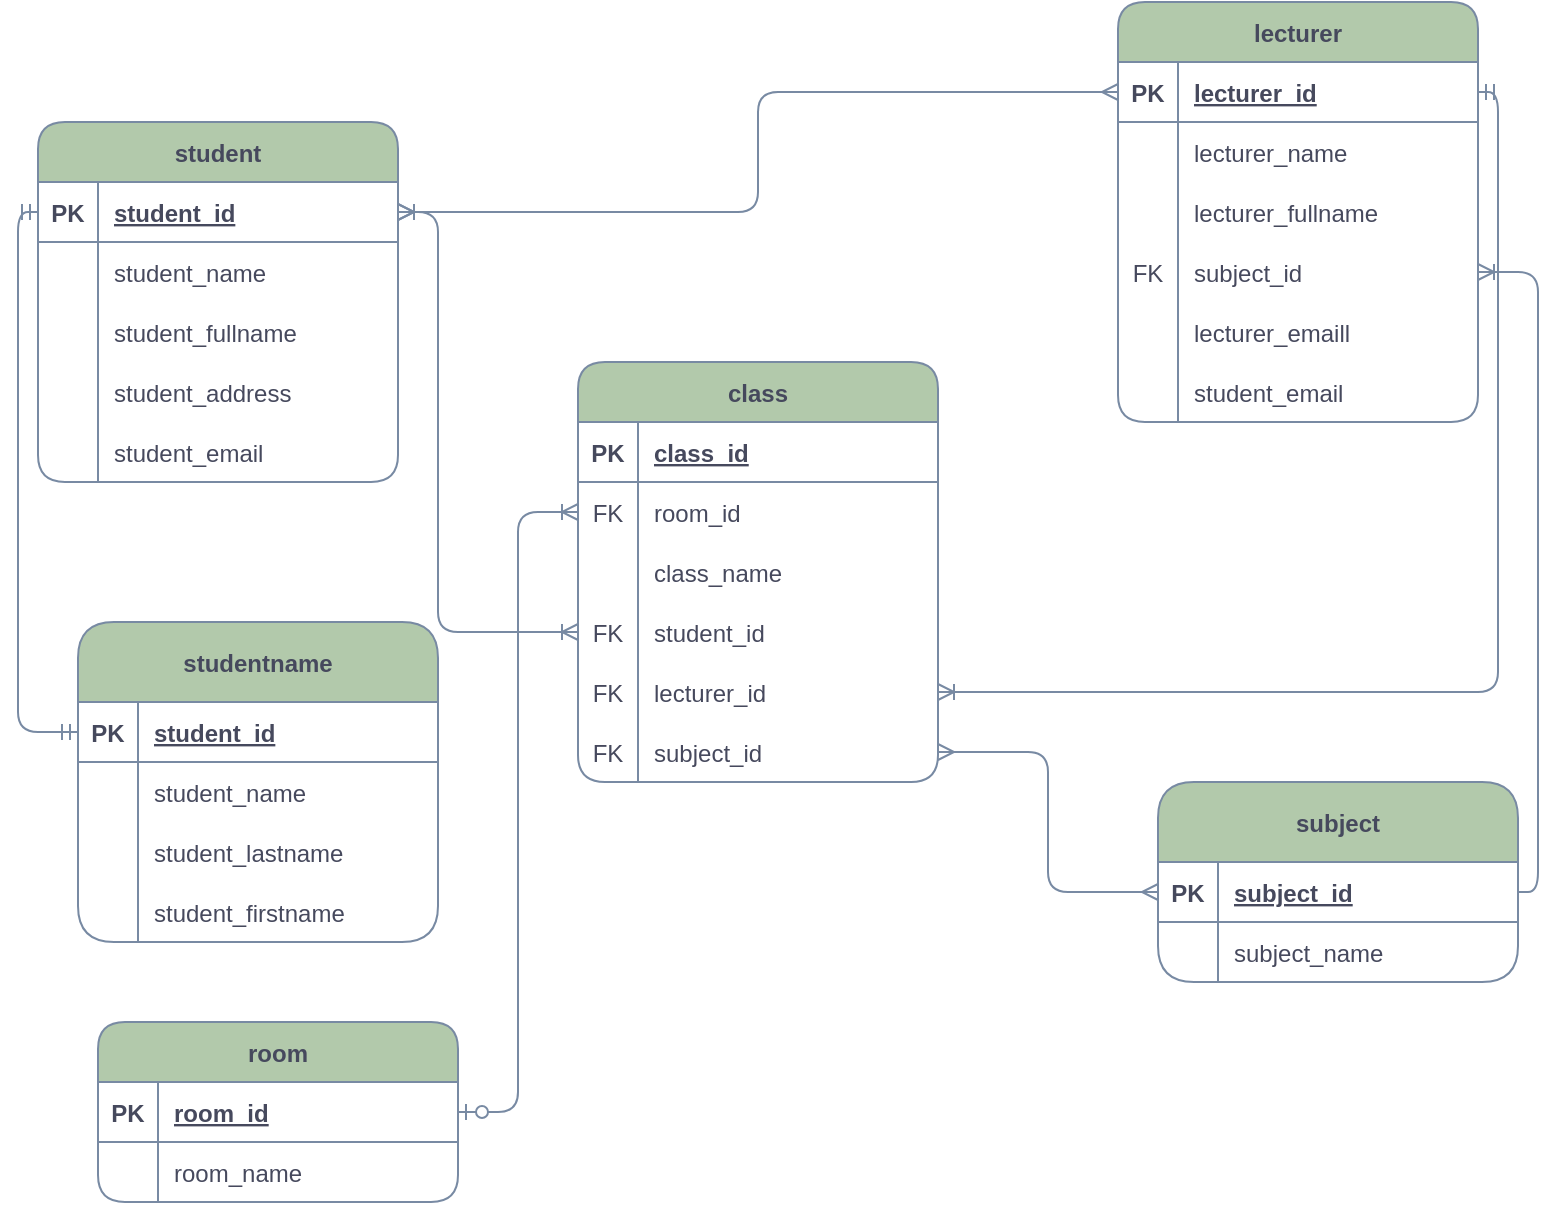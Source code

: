 <mxfile version="20.7.4" type="github">
  <diagram id="b8vVImJ9jDl_WFyklEo2" name="Trang-1">
    <mxGraphModel dx="1050" dy="1710" grid="1" gridSize="10" guides="1" tooltips="1" connect="1" arrows="1" fold="1" page="1" pageScale="1" pageWidth="827" pageHeight="1169" math="0" shadow="0">
      <root>
        <mxCell id="0" />
        <mxCell id="1" parent="0" />
        <mxCell id="24dKvXnBMSIfW-dpIkGa-1" value="student" style="shape=table;startSize=30;container=1;collapsible=1;childLayout=tableLayout;fixedRows=1;rowLines=0;fontStyle=1;align=center;resizeLast=1;labelBackgroundColor=none;fillColor=#B2C9AB;strokeColor=#788AA3;fontColor=#46495D;rounded=1;" parent="1" vertex="1">
          <mxGeometry x="30" y="30" width="180" height="180" as="geometry" />
        </mxCell>
        <mxCell id="24dKvXnBMSIfW-dpIkGa-2" value="" style="shape=tableRow;horizontal=0;startSize=0;swimlaneHead=0;swimlaneBody=0;fillColor=none;collapsible=0;dropTarget=0;points=[[0,0.5],[1,0.5]];portConstraint=eastwest;top=0;left=0;right=0;bottom=1;labelBackgroundColor=none;strokeColor=#788AA3;fontColor=#46495D;rounded=1;" parent="24dKvXnBMSIfW-dpIkGa-1" vertex="1">
          <mxGeometry y="30" width="180" height="30" as="geometry" />
        </mxCell>
        <mxCell id="24dKvXnBMSIfW-dpIkGa-3" value="PK" style="shape=partialRectangle;connectable=0;fillColor=none;top=0;left=0;bottom=0;right=0;fontStyle=1;overflow=hidden;labelBackgroundColor=none;strokeColor=#788AA3;fontColor=#46495D;rounded=1;" parent="24dKvXnBMSIfW-dpIkGa-2" vertex="1">
          <mxGeometry width="30" height="30" as="geometry">
            <mxRectangle width="30" height="30" as="alternateBounds" />
          </mxGeometry>
        </mxCell>
        <mxCell id="24dKvXnBMSIfW-dpIkGa-4" value="student_id" style="shape=partialRectangle;connectable=0;fillColor=none;top=0;left=0;bottom=0;right=0;align=left;spacingLeft=6;fontStyle=5;overflow=hidden;labelBackgroundColor=none;strokeColor=#788AA3;fontColor=#46495D;rounded=1;" parent="24dKvXnBMSIfW-dpIkGa-2" vertex="1">
          <mxGeometry x="30" width="150" height="30" as="geometry">
            <mxRectangle width="150" height="30" as="alternateBounds" />
          </mxGeometry>
        </mxCell>
        <mxCell id="24dKvXnBMSIfW-dpIkGa-5" value="" style="shape=tableRow;horizontal=0;startSize=0;swimlaneHead=0;swimlaneBody=0;fillColor=none;collapsible=0;dropTarget=0;points=[[0,0.5],[1,0.5]];portConstraint=eastwest;top=0;left=0;right=0;bottom=0;labelBackgroundColor=none;strokeColor=#788AA3;fontColor=#46495D;rounded=1;" parent="24dKvXnBMSIfW-dpIkGa-1" vertex="1">
          <mxGeometry y="60" width="180" height="30" as="geometry" />
        </mxCell>
        <mxCell id="24dKvXnBMSIfW-dpIkGa-6" value="" style="shape=partialRectangle;connectable=0;fillColor=none;top=0;left=0;bottom=0;right=0;editable=1;overflow=hidden;labelBackgroundColor=none;strokeColor=#788AA3;fontColor=#46495D;rounded=1;" parent="24dKvXnBMSIfW-dpIkGa-5" vertex="1">
          <mxGeometry width="30" height="30" as="geometry">
            <mxRectangle width="30" height="30" as="alternateBounds" />
          </mxGeometry>
        </mxCell>
        <mxCell id="24dKvXnBMSIfW-dpIkGa-7" value="student_name" style="shape=partialRectangle;connectable=0;fillColor=none;top=0;left=0;bottom=0;right=0;align=left;spacingLeft=6;overflow=hidden;labelBackgroundColor=none;strokeColor=#788AA3;fontColor=#46495D;rounded=1;" parent="24dKvXnBMSIfW-dpIkGa-5" vertex="1">
          <mxGeometry x="30" width="150" height="30" as="geometry">
            <mxRectangle width="150" height="30" as="alternateBounds" />
          </mxGeometry>
        </mxCell>
        <mxCell id="24dKvXnBMSIfW-dpIkGa-8" value="" style="shape=tableRow;horizontal=0;startSize=0;swimlaneHead=0;swimlaneBody=0;fillColor=none;collapsible=0;dropTarget=0;points=[[0,0.5],[1,0.5]];portConstraint=eastwest;top=0;left=0;right=0;bottom=0;labelBackgroundColor=none;strokeColor=#788AA3;fontColor=#46495D;rounded=1;" parent="24dKvXnBMSIfW-dpIkGa-1" vertex="1">
          <mxGeometry y="90" width="180" height="30" as="geometry" />
        </mxCell>
        <mxCell id="24dKvXnBMSIfW-dpIkGa-9" value="" style="shape=partialRectangle;connectable=0;fillColor=none;top=0;left=0;bottom=0;right=0;editable=1;overflow=hidden;labelBackgroundColor=none;strokeColor=#788AA3;fontColor=#46495D;rounded=1;" parent="24dKvXnBMSIfW-dpIkGa-8" vertex="1">
          <mxGeometry width="30" height="30" as="geometry">
            <mxRectangle width="30" height="30" as="alternateBounds" />
          </mxGeometry>
        </mxCell>
        <mxCell id="24dKvXnBMSIfW-dpIkGa-10" value="student_fullname" style="shape=partialRectangle;connectable=0;fillColor=none;top=0;left=0;bottom=0;right=0;align=left;spacingLeft=6;overflow=hidden;labelBackgroundColor=none;strokeColor=#788AA3;fontColor=#46495D;rounded=1;" parent="24dKvXnBMSIfW-dpIkGa-8" vertex="1">
          <mxGeometry x="30" width="150" height="30" as="geometry">
            <mxRectangle width="150" height="30" as="alternateBounds" />
          </mxGeometry>
        </mxCell>
        <mxCell id="24dKvXnBMSIfW-dpIkGa-11" value="" style="shape=tableRow;horizontal=0;startSize=0;swimlaneHead=0;swimlaneBody=0;fillColor=none;collapsible=0;dropTarget=0;points=[[0,0.5],[1,0.5]];portConstraint=eastwest;top=0;left=0;right=0;bottom=0;labelBackgroundColor=none;strokeColor=#788AA3;fontColor=#46495D;rounded=1;" parent="24dKvXnBMSIfW-dpIkGa-1" vertex="1">
          <mxGeometry y="120" width="180" height="30" as="geometry" />
        </mxCell>
        <mxCell id="24dKvXnBMSIfW-dpIkGa-12" value="" style="shape=partialRectangle;connectable=0;fillColor=none;top=0;left=0;bottom=0;right=0;editable=1;overflow=hidden;labelBackgroundColor=none;strokeColor=#788AA3;fontColor=#46495D;rounded=1;" parent="24dKvXnBMSIfW-dpIkGa-11" vertex="1">
          <mxGeometry width="30" height="30" as="geometry">
            <mxRectangle width="30" height="30" as="alternateBounds" />
          </mxGeometry>
        </mxCell>
        <mxCell id="24dKvXnBMSIfW-dpIkGa-13" value="student_address" style="shape=partialRectangle;connectable=0;fillColor=none;top=0;left=0;bottom=0;right=0;align=left;spacingLeft=6;overflow=hidden;labelBackgroundColor=none;strokeColor=#788AA3;fontColor=#46495D;rounded=1;" parent="24dKvXnBMSIfW-dpIkGa-11" vertex="1">
          <mxGeometry x="30" width="150" height="30" as="geometry">
            <mxRectangle width="150" height="30" as="alternateBounds" />
          </mxGeometry>
        </mxCell>
        <mxCell id="24dKvXnBMSIfW-dpIkGa-39" value="" style="shape=tableRow;horizontal=0;startSize=0;swimlaneHead=0;swimlaneBody=0;fillColor=none;collapsible=0;dropTarget=0;points=[[0,0.5],[1,0.5]];portConstraint=eastwest;top=0;left=0;right=0;bottom=0;labelBackgroundColor=none;strokeColor=#788AA3;fontColor=#46495D;rounded=1;" parent="24dKvXnBMSIfW-dpIkGa-1" vertex="1">
          <mxGeometry y="150" width="180" height="30" as="geometry" />
        </mxCell>
        <mxCell id="24dKvXnBMSIfW-dpIkGa-40" value="" style="shape=partialRectangle;connectable=0;fillColor=none;top=0;left=0;bottom=0;right=0;editable=1;overflow=hidden;labelBackgroundColor=none;strokeColor=#788AA3;fontColor=#46495D;rounded=1;" parent="24dKvXnBMSIfW-dpIkGa-39" vertex="1">
          <mxGeometry width="30" height="30" as="geometry">
            <mxRectangle width="30" height="30" as="alternateBounds" />
          </mxGeometry>
        </mxCell>
        <mxCell id="24dKvXnBMSIfW-dpIkGa-41" value="student_email" style="shape=partialRectangle;connectable=0;fillColor=none;top=0;left=0;bottom=0;right=0;align=left;spacingLeft=6;overflow=hidden;labelBackgroundColor=none;strokeColor=#788AA3;fontColor=#46495D;rounded=1;" parent="24dKvXnBMSIfW-dpIkGa-39" vertex="1">
          <mxGeometry x="30" width="150" height="30" as="geometry">
            <mxRectangle width="150" height="30" as="alternateBounds" />
          </mxGeometry>
        </mxCell>
        <mxCell id="24dKvXnBMSIfW-dpIkGa-42" value="lecturer" style="shape=table;startSize=30;container=1;collapsible=1;childLayout=tableLayout;fixedRows=1;rowLines=0;fontStyle=1;align=center;resizeLast=1;labelBackgroundColor=none;fillColor=#B2C9AB;strokeColor=#788AA3;fontColor=#46495D;rounded=1;" parent="1" vertex="1">
          <mxGeometry x="570" y="-30" width="180" height="210" as="geometry" />
        </mxCell>
        <mxCell id="24dKvXnBMSIfW-dpIkGa-43" value="" style="shape=tableRow;horizontal=0;startSize=0;swimlaneHead=0;swimlaneBody=0;fillColor=none;collapsible=0;dropTarget=0;points=[[0,0.5],[1,0.5]];portConstraint=eastwest;top=0;left=0;right=0;bottom=1;labelBackgroundColor=none;strokeColor=#788AA3;fontColor=#46495D;rounded=1;" parent="24dKvXnBMSIfW-dpIkGa-42" vertex="1">
          <mxGeometry y="30" width="180" height="30" as="geometry" />
        </mxCell>
        <mxCell id="24dKvXnBMSIfW-dpIkGa-44" value="PK" style="shape=partialRectangle;connectable=0;fillColor=none;top=0;left=0;bottom=0;right=0;fontStyle=1;overflow=hidden;labelBackgroundColor=none;strokeColor=#788AA3;fontColor=#46495D;rounded=1;" parent="24dKvXnBMSIfW-dpIkGa-43" vertex="1">
          <mxGeometry width="30" height="30" as="geometry">
            <mxRectangle width="30" height="30" as="alternateBounds" />
          </mxGeometry>
        </mxCell>
        <mxCell id="24dKvXnBMSIfW-dpIkGa-45" value="lecturer_id" style="shape=partialRectangle;connectable=0;fillColor=none;top=0;left=0;bottom=0;right=0;align=left;spacingLeft=6;fontStyle=5;overflow=hidden;labelBackgroundColor=none;strokeColor=#788AA3;fontColor=#46495D;rounded=1;" parent="24dKvXnBMSIfW-dpIkGa-43" vertex="1">
          <mxGeometry x="30" width="150" height="30" as="geometry">
            <mxRectangle width="150" height="30" as="alternateBounds" />
          </mxGeometry>
        </mxCell>
        <mxCell id="24dKvXnBMSIfW-dpIkGa-46" value="" style="shape=tableRow;horizontal=0;startSize=0;swimlaneHead=0;swimlaneBody=0;fillColor=none;collapsible=0;dropTarget=0;points=[[0,0.5],[1,0.5]];portConstraint=eastwest;top=0;left=0;right=0;bottom=0;labelBackgroundColor=none;strokeColor=#788AA3;fontColor=#46495D;rounded=1;" parent="24dKvXnBMSIfW-dpIkGa-42" vertex="1">
          <mxGeometry y="60" width="180" height="30" as="geometry" />
        </mxCell>
        <mxCell id="24dKvXnBMSIfW-dpIkGa-47" value="" style="shape=partialRectangle;connectable=0;fillColor=none;top=0;left=0;bottom=0;right=0;editable=1;overflow=hidden;labelBackgroundColor=none;strokeColor=#788AA3;fontColor=#46495D;rounded=1;" parent="24dKvXnBMSIfW-dpIkGa-46" vertex="1">
          <mxGeometry width="30" height="30" as="geometry">
            <mxRectangle width="30" height="30" as="alternateBounds" />
          </mxGeometry>
        </mxCell>
        <mxCell id="24dKvXnBMSIfW-dpIkGa-48" value="lecturer_name" style="shape=partialRectangle;connectable=0;fillColor=none;top=0;left=0;bottom=0;right=0;align=left;spacingLeft=6;overflow=hidden;labelBackgroundColor=none;strokeColor=#788AA3;fontColor=#46495D;rounded=1;" parent="24dKvXnBMSIfW-dpIkGa-46" vertex="1">
          <mxGeometry x="30" width="150" height="30" as="geometry">
            <mxRectangle width="150" height="30" as="alternateBounds" />
          </mxGeometry>
        </mxCell>
        <mxCell id="24dKvXnBMSIfW-dpIkGa-49" value="" style="shape=tableRow;horizontal=0;startSize=0;swimlaneHead=0;swimlaneBody=0;fillColor=none;collapsible=0;dropTarget=0;points=[[0,0.5],[1,0.5]];portConstraint=eastwest;top=0;left=0;right=0;bottom=0;labelBackgroundColor=none;strokeColor=#788AA3;fontColor=#46495D;rounded=1;" parent="24dKvXnBMSIfW-dpIkGa-42" vertex="1">
          <mxGeometry y="90" width="180" height="30" as="geometry" />
        </mxCell>
        <mxCell id="24dKvXnBMSIfW-dpIkGa-50" value="" style="shape=partialRectangle;connectable=0;fillColor=none;top=0;left=0;bottom=0;right=0;editable=1;overflow=hidden;labelBackgroundColor=none;strokeColor=#788AA3;fontColor=#46495D;rounded=1;" parent="24dKvXnBMSIfW-dpIkGa-49" vertex="1">
          <mxGeometry width="30" height="30" as="geometry">
            <mxRectangle width="30" height="30" as="alternateBounds" />
          </mxGeometry>
        </mxCell>
        <mxCell id="24dKvXnBMSIfW-dpIkGa-51" value="lecturer_fullname" style="shape=partialRectangle;connectable=0;fillColor=none;top=0;left=0;bottom=0;right=0;align=left;spacingLeft=6;overflow=hidden;labelBackgroundColor=none;strokeColor=#788AA3;fontColor=#46495D;rounded=1;" parent="24dKvXnBMSIfW-dpIkGa-49" vertex="1">
          <mxGeometry x="30" width="150" height="30" as="geometry">
            <mxRectangle width="150" height="30" as="alternateBounds" />
          </mxGeometry>
        </mxCell>
        <mxCell id="24dKvXnBMSIfW-dpIkGa-52" value="" style="shape=tableRow;horizontal=0;startSize=0;swimlaneHead=0;swimlaneBody=0;fillColor=none;collapsible=0;dropTarget=0;points=[[0,0.5],[1,0.5]];portConstraint=eastwest;top=0;left=0;right=0;bottom=0;labelBackgroundColor=none;strokeColor=#788AA3;fontColor=#46495D;rounded=1;" parent="24dKvXnBMSIfW-dpIkGa-42" vertex="1">
          <mxGeometry y="120" width="180" height="30" as="geometry" />
        </mxCell>
        <mxCell id="24dKvXnBMSIfW-dpIkGa-53" value="FK" style="shape=partialRectangle;connectable=0;fillColor=none;top=0;left=0;bottom=0;right=0;editable=1;overflow=hidden;labelBackgroundColor=none;strokeColor=#788AA3;fontColor=#46495D;rounded=1;" parent="24dKvXnBMSIfW-dpIkGa-52" vertex="1">
          <mxGeometry width="30" height="30" as="geometry">
            <mxRectangle width="30" height="30" as="alternateBounds" />
          </mxGeometry>
        </mxCell>
        <mxCell id="24dKvXnBMSIfW-dpIkGa-54" value="subject_id" style="shape=partialRectangle;connectable=0;fillColor=none;top=0;left=0;bottom=0;right=0;align=left;spacingLeft=6;overflow=hidden;labelBackgroundColor=none;strokeColor=#788AA3;fontColor=#46495D;rounded=1;" parent="24dKvXnBMSIfW-dpIkGa-52" vertex="1">
          <mxGeometry x="30" width="150" height="30" as="geometry">
            <mxRectangle width="150" height="30" as="alternateBounds" />
          </mxGeometry>
        </mxCell>
        <mxCell id="24dKvXnBMSIfW-dpIkGa-55" value="" style="shape=tableRow;horizontal=0;startSize=0;swimlaneHead=0;swimlaneBody=0;fillColor=none;collapsible=0;dropTarget=0;points=[[0,0.5],[1,0.5]];portConstraint=eastwest;top=0;left=0;right=0;bottom=0;labelBackgroundColor=none;strokeColor=#788AA3;fontColor=#46495D;rounded=1;" parent="24dKvXnBMSIfW-dpIkGa-42" vertex="1">
          <mxGeometry y="150" width="180" height="30" as="geometry" />
        </mxCell>
        <mxCell id="24dKvXnBMSIfW-dpIkGa-56" value="" style="shape=partialRectangle;connectable=0;fillColor=none;top=0;left=0;bottom=0;right=0;editable=1;overflow=hidden;labelBackgroundColor=none;strokeColor=#788AA3;fontColor=#46495D;rounded=1;" parent="24dKvXnBMSIfW-dpIkGa-55" vertex="1">
          <mxGeometry width="30" height="30" as="geometry">
            <mxRectangle width="30" height="30" as="alternateBounds" />
          </mxGeometry>
        </mxCell>
        <mxCell id="24dKvXnBMSIfW-dpIkGa-57" value="lecturer_emaill" style="shape=partialRectangle;connectable=0;fillColor=none;top=0;left=0;bottom=0;right=0;align=left;spacingLeft=6;overflow=hidden;labelBackgroundColor=none;strokeColor=#788AA3;fontColor=#46495D;rounded=1;" parent="24dKvXnBMSIfW-dpIkGa-55" vertex="1">
          <mxGeometry x="30" width="150" height="30" as="geometry">
            <mxRectangle width="150" height="30" as="alternateBounds" />
          </mxGeometry>
        </mxCell>
        <mxCell id="24dKvXnBMSIfW-dpIkGa-58" value="" style="shape=tableRow;horizontal=0;startSize=0;swimlaneHead=0;swimlaneBody=0;fillColor=none;collapsible=0;dropTarget=0;points=[[0,0.5],[1,0.5]];portConstraint=eastwest;top=0;left=0;right=0;bottom=0;labelBackgroundColor=none;strokeColor=#788AA3;fontColor=#46495D;rounded=1;" parent="24dKvXnBMSIfW-dpIkGa-42" vertex="1">
          <mxGeometry y="180" width="180" height="30" as="geometry" />
        </mxCell>
        <mxCell id="24dKvXnBMSIfW-dpIkGa-59" value="" style="shape=partialRectangle;connectable=0;fillColor=none;top=0;left=0;bottom=0;right=0;editable=1;overflow=hidden;labelBackgroundColor=none;strokeColor=#788AA3;fontColor=#46495D;rounded=1;" parent="24dKvXnBMSIfW-dpIkGa-58" vertex="1">
          <mxGeometry width="30" height="30" as="geometry">
            <mxRectangle width="30" height="30" as="alternateBounds" />
          </mxGeometry>
        </mxCell>
        <mxCell id="24dKvXnBMSIfW-dpIkGa-60" value="student_email" style="shape=partialRectangle;connectable=0;fillColor=none;top=0;left=0;bottom=0;right=0;align=left;spacingLeft=6;overflow=hidden;labelBackgroundColor=none;strokeColor=#788AA3;fontColor=#46495D;rounded=1;" parent="24dKvXnBMSIfW-dpIkGa-58" vertex="1">
          <mxGeometry x="30" width="150" height="30" as="geometry">
            <mxRectangle width="150" height="30" as="alternateBounds" />
          </mxGeometry>
        </mxCell>
        <mxCell id="24dKvXnBMSIfW-dpIkGa-61" value="subject" style="shape=table;startSize=40;container=1;collapsible=1;childLayout=tableLayout;fixedRows=1;rowLines=0;fontStyle=1;align=center;resizeLast=1;labelBackgroundColor=none;fillColor=#B2C9AB;strokeColor=#788AA3;fontColor=#46495D;rounded=1;" parent="1" vertex="1">
          <mxGeometry x="590" y="360" width="180" height="100" as="geometry" />
        </mxCell>
        <mxCell id="24dKvXnBMSIfW-dpIkGa-62" value="" style="shape=tableRow;horizontal=0;startSize=0;swimlaneHead=0;swimlaneBody=0;fillColor=none;collapsible=0;dropTarget=0;points=[[0,0.5],[1,0.5]];portConstraint=eastwest;top=0;left=0;right=0;bottom=1;labelBackgroundColor=none;strokeColor=#788AA3;fontColor=#46495D;rounded=1;" parent="24dKvXnBMSIfW-dpIkGa-61" vertex="1">
          <mxGeometry y="40" width="180" height="30" as="geometry" />
        </mxCell>
        <mxCell id="24dKvXnBMSIfW-dpIkGa-63" value="PK" style="shape=partialRectangle;connectable=0;fillColor=none;top=0;left=0;bottom=0;right=0;fontStyle=1;overflow=hidden;labelBackgroundColor=none;strokeColor=#788AA3;fontColor=#46495D;rounded=1;" parent="24dKvXnBMSIfW-dpIkGa-62" vertex="1">
          <mxGeometry width="30" height="30" as="geometry">
            <mxRectangle width="30" height="30" as="alternateBounds" />
          </mxGeometry>
        </mxCell>
        <mxCell id="24dKvXnBMSIfW-dpIkGa-64" value="subject_id" style="shape=partialRectangle;connectable=0;fillColor=none;top=0;left=0;bottom=0;right=0;align=left;spacingLeft=6;fontStyle=5;overflow=hidden;labelBackgroundColor=none;strokeColor=#788AA3;fontColor=#46495D;rounded=1;" parent="24dKvXnBMSIfW-dpIkGa-62" vertex="1">
          <mxGeometry x="30" width="150" height="30" as="geometry">
            <mxRectangle width="150" height="30" as="alternateBounds" />
          </mxGeometry>
        </mxCell>
        <mxCell id="24dKvXnBMSIfW-dpIkGa-65" value="" style="shape=tableRow;horizontal=0;startSize=0;swimlaneHead=0;swimlaneBody=0;fillColor=none;collapsible=0;dropTarget=0;points=[[0,0.5],[1,0.5]];portConstraint=eastwest;top=0;left=0;right=0;bottom=0;labelBackgroundColor=none;strokeColor=#788AA3;fontColor=#46495D;rounded=1;" parent="24dKvXnBMSIfW-dpIkGa-61" vertex="1">
          <mxGeometry y="70" width="180" height="30" as="geometry" />
        </mxCell>
        <mxCell id="24dKvXnBMSIfW-dpIkGa-66" value="" style="shape=partialRectangle;connectable=0;fillColor=none;top=0;left=0;bottom=0;right=0;editable=1;overflow=hidden;labelBackgroundColor=none;strokeColor=#788AA3;fontColor=#46495D;rounded=1;" parent="24dKvXnBMSIfW-dpIkGa-65" vertex="1">
          <mxGeometry width="30" height="30" as="geometry">
            <mxRectangle width="30" height="30" as="alternateBounds" />
          </mxGeometry>
        </mxCell>
        <mxCell id="24dKvXnBMSIfW-dpIkGa-67" value="subject_name" style="shape=partialRectangle;connectable=0;fillColor=none;top=0;left=0;bottom=0;right=0;align=left;spacingLeft=6;overflow=hidden;labelBackgroundColor=none;strokeColor=#788AA3;fontColor=#46495D;rounded=1;" parent="24dKvXnBMSIfW-dpIkGa-65" vertex="1">
          <mxGeometry x="30" width="150" height="30" as="geometry">
            <mxRectangle width="150" height="30" as="alternateBounds" />
          </mxGeometry>
        </mxCell>
        <mxCell id="24dKvXnBMSIfW-dpIkGa-87" value="room" style="shape=table;startSize=30;container=1;collapsible=1;childLayout=tableLayout;fixedRows=1;rowLines=0;fontStyle=1;align=center;resizeLast=1;labelBackgroundColor=none;fillColor=#B2C9AB;strokeColor=#788AA3;fontColor=#46495D;rounded=1;" parent="1" vertex="1">
          <mxGeometry x="60" y="480" width="180" height="90" as="geometry" />
        </mxCell>
        <mxCell id="24dKvXnBMSIfW-dpIkGa-88" value="" style="shape=tableRow;horizontal=0;startSize=0;swimlaneHead=0;swimlaneBody=0;fillColor=none;collapsible=0;dropTarget=0;points=[[0,0.5],[1,0.5]];portConstraint=eastwest;top=0;left=0;right=0;bottom=1;labelBackgroundColor=none;strokeColor=#788AA3;fontColor=#46495D;rounded=1;" parent="24dKvXnBMSIfW-dpIkGa-87" vertex="1">
          <mxGeometry y="30" width="180" height="30" as="geometry" />
        </mxCell>
        <mxCell id="24dKvXnBMSIfW-dpIkGa-89" value="PK" style="shape=partialRectangle;connectable=0;fillColor=none;top=0;left=0;bottom=0;right=0;fontStyle=1;overflow=hidden;labelBackgroundColor=none;strokeColor=#788AA3;fontColor=#46495D;rounded=1;" parent="24dKvXnBMSIfW-dpIkGa-88" vertex="1">
          <mxGeometry width="30" height="30" as="geometry">
            <mxRectangle width="30" height="30" as="alternateBounds" />
          </mxGeometry>
        </mxCell>
        <mxCell id="24dKvXnBMSIfW-dpIkGa-90" value="room_id" style="shape=partialRectangle;connectable=0;fillColor=none;top=0;left=0;bottom=0;right=0;align=left;spacingLeft=6;fontStyle=5;overflow=hidden;labelBackgroundColor=none;strokeColor=#788AA3;fontColor=#46495D;rounded=1;" parent="24dKvXnBMSIfW-dpIkGa-88" vertex="1">
          <mxGeometry x="30" width="150" height="30" as="geometry">
            <mxRectangle width="150" height="30" as="alternateBounds" />
          </mxGeometry>
        </mxCell>
        <mxCell id="24dKvXnBMSIfW-dpIkGa-91" value="" style="shape=tableRow;horizontal=0;startSize=0;swimlaneHead=0;swimlaneBody=0;fillColor=none;collapsible=0;dropTarget=0;points=[[0,0.5],[1,0.5]];portConstraint=eastwest;top=0;left=0;right=0;bottom=0;labelBackgroundColor=none;strokeColor=#788AA3;fontColor=#46495D;rounded=1;" parent="24dKvXnBMSIfW-dpIkGa-87" vertex="1">
          <mxGeometry y="60" width="180" height="30" as="geometry" />
        </mxCell>
        <mxCell id="24dKvXnBMSIfW-dpIkGa-92" value="" style="shape=partialRectangle;connectable=0;fillColor=none;top=0;left=0;bottom=0;right=0;editable=1;overflow=hidden;labelBackgroundColor=none;strokeColor=#788AA3;fontColor=#46495D;rounded=1;" parent="24dKvXnBMSIfW-dpIkGa-91" vertex="1">
          <mxGeometry width="30" height="30" as="geometry">
            <mxRectangle width="30" height="30" as="alternateBounds" />
          </mxGeometry>
        </mxCell>
        <mxCell id="24dKvXnBMSIfW-dpIkGa-93" value="room_name" style="shape=partialRectangle;connectable=0;fillColor=none;top=0;left=0;bottom=0;right=0;align=left;spacingLeft=6;overflow=hidden;labelBackgroundColor=none;strokeColor=#788AA3;fontColor=#46495D;rounded=1;" parent="24dKvXnBMSIfW-dpIkGa-91" vertex="1">
          <mxGeometry x="30" width="150" height="30" as="geometry">
            <mxRectangle width="150" height="30" as="alternateBounds" />
          </mxGeometry>
        </mxCell>
        <mxCell id="24dKvXnBMSIfW-dpIkGa-126" value="" style="edgeStyle=orthogonalEdgeStyle;fontSize=12;html=1;endArrow=ERmany;startArrow=ERmany;rounded=1;entryX=0;entryY=0.5;entryDx=0;entryDy=0;exitX=1;exitY=0.5;exitDx=0;exitDy=0;labelBackgroundColor=none;strokeColor=#788AA3;fontColor=default;" parent="1" source="24dKvXnBMSIfW-dpIkGa-84" target="24dKvXnBMSIfW-dpIkGa-62" edge="1">
          <mxGeometry width="100" height="100" relative="1" as="geometry">
            <mxPoint x="360" y="350" as="sourcePoint" />
            <mxPoint x="460" y="250" as="targetPoint" />
          </mxGeometry>
        </mxCell>
        <mxCell id="24dKvXnBMSIfW-dpIkGa-127" value="" style="edgeStyle=orthogonalEdgeStyle;fontSize=12;html=1;endArrow=ERmany;startArrow=ERmany;rounded=1;exitX=1;exitY=0.5;exitDx=0;exitDy=0;entryX=0;entryY=0.5;entryDx=0;entryDy=0;labelBackgroundColor=none;strokeColor=#788AA3;fontColor=default;" parent="1" source="24dKvXnBMSIfW-dpIkGa-2" target="24dKvXnBMSIfW-dpIkGa-43" edge="1">
          <mxGeometry width="100" height="100" relative="1" as="geometry">
            <mxPoint x="360" y="350" as="sourcePoint" />
            <mxPoint x="460" y="250" as="targetPoint" />
          </mxGeometry>
        </mxCell>
        <mxCell id="24dKvXnBMSIfW-dpIkGa-128" value="" style="edgeStyle=orthogonalEdgeStyle;fontSize=12;html=1;endArrow=ERoneToMany;startArrow=ERoneToMany;rounded=1;exitX=0;exitY=0.5;exitDx=0;exitDy=0;labelBackgroundColor=none;strokeColor=#788AA3;fontColor=default;" parent="1" source="24dKvXnBMSIfW-dpIkGa-107" target="24dKvXnBMSIfW-dpIkGa-2" edge="1">
          <mxGeometry width="100" height="100" relative="1" as="geometry">
            <mxPoint x="360" y="350" as="sourcePoint" />
            <mxPoint x="460" y="250" as="targetPoint" />
            <Array as="points">
              <mxPoint x="230" y="285" />
              <mxPoint x="230" y="75" />
            </Array>
          </mxGeometry>
        </mxCell>
        <mxCell id="24dKvXnBMSIfW-dpIkGa-74" value="class" style="shape=table;startSize=30;container=1;collapsible=1;childLayout=tableLayout;fixedRows=1;rowLines=0;fontStyle=1;align=center;resizeLast=1;labelBackgroundColor=none;fillColor=#B2C9AB;strokeColor=#788AA3;fontColor=#46495D;rounded=1;" parent="1" vertex="1">
          <mxGeometry x="300" y="150" width="180" height="210" as="geometry" />
        </mxCell>
        <mxCell id="24dKvXnBMSIfW-dpIkGa-75" value="" style="shape=tableRow;horizontal=0;startSize=0;swimlaneHead=0;swimlaneBody=0;fillColor=none;collapsible=0;dropTarget=0;points=[[0,0.5],[1,0.5]];portConstraint=eastwest;top=0;left=0;right=0;bottom=1;labelBackgroundColor=none;strokeColor=#788AA3;fontColor=#46495D;rounded=1;" parent="24dKvXnBMSIfW-dpIkGa-74" vertex="1">
          <mxGeometry y="30" width="180" height="30" as="geometry" />
        </mxCell>
        <mxCell id="24dKvXnBMSIfW-dpIkGa-76" value="PK" style="shape=partialRectangle;connectable=0;fillColor=none;top=0;left=0;bottom=0;right=0;fontStyle=1;overflow=hidden;labelBackgroundColor=none;strokeColor=#788AA3;fontColor=#46495D;rounded=1;" parent="24dKvXnBMSIfW-dpIkGa-75" vertex="1">
          <mxGeometry width="30" height="30" as="geometry">
            <mxRectangle width="30" height="30" as="alternateBounds" />
          </mxGeometry>
        </mxCell>
        <mxCell id="24dKvXnBMSIfW-dpIkGa-77" value="class_id" style="shape=partialRectangle;connectable=0;fillColor=none;top=0;left=0;bottom=0;right=0;align=left;spacingLeft=6;fontStyle=5;overflow=hidden;labelBackgroundColor=none;strokeColor=#788AA3;fontColor=#46495D;rounded=1;" parent="24dKvXnBMSIfW-dpIkGa-75" vertex="1">
          <mxGeometry x="30" width="150" height="30" as="geometry">
            <mxRectangle width="150" height="30" as="alternateBounds" />
          </mxGeometry>
        </mxCell>
        <mxCell id="24dKvXnBMSIfW-dpIkGa-78" value="" style="shape=tableRow;horizontal=0;startSize=0;swimlaneHead=0;swimlaneBody=0;fillColor=none;collapsible=0;dropTarget=0;points=[[0,0.5],[1,0.5]];portConstraint=eastwest;top=0;left=0;right=0;bottom=0;labelBackgroundColor=none;strokeColor=#788AA3;fontColor=#46495D;rounded=1;" parent="24dKvXnBMSIfW-dpIkGa-74" vertex="1">
          <mxGeometry y="60" width="180" height="30" as="geometry" />
        </mxCell>
        <mxCell id="24dKvXnBMSIfW-dpIkGa-79" value="FK" style="shape=partialRectangle;connectable=0;fillColor=none;top=0;left=0;bottom=0;right=0;editable=1;overflow=hidden;labelBackgroundColor=none;strokeColor=#788AA3;fontColor=#46495D;rounded=1;" parent="24dKvXnBMSIfW-dpIkGa-78" vertex="1">
          <mxGeometry width="30" height="30" as="geometry">
            <mxRectangle width="30" height="30" as="alternateBounds" />
          </mxGeometry>
        </mxCell>
        <mxCell id="24dKvXnBMSIfW-dpIkGa-80" value="room_id" style="shape=partialRectangle;connectable=0;fillColor=none;top=0;left=0;bottom=0;right=0;align=left;spacingLeft=6;overflow=hidden;labelBackgroundColor=none;strokeColor=#788AA3;fontColor=#46495D;rounded=1;" parent="24dKvXnBMSIfW-dpIkGa-78" vertex="1">
          <mxGeometry x="30" width="150" height="30" as="geometry">
            <mxRectangle width="150" height="30" as="alternateBounds" />
          </mxGeometry>
        </mxCell>
        <mxCell id="24dKvXnBMSIfW-dpIkGa-81" value="" style="shape=tableRow;horizontal=0;startSize=0;swimlaneHead=0;swimlaneBody=0;fillColor=none;collapsible=0;dropTarget=0;points=[[0,0.5],[1,0.5]];portConstraint=eastwest;top=0;left=0;right=0;bottom=0;labelBackgroundColor=none;strokeColor=#788AA3;fontColor=#46495D;rounded=1;" parent="24dKvXnBMSIfW-dpIkGa-74" vertex="1">
          <mxGeometry y="90" width="180" height="30" as="geometry" />
        </mxCell>
        <mxCell id="24dKvXnBMSIfW-dpIkGa-82" value="" style="shape=partialRectangle;connectable=0;fillColor=none;top=0;left=0;bottom=0;right=0;editable=1;overflow=hidden;labelBackgroundColor=none;strokeColor=#788AA3;fontColor=#46495D;rounded=1;" parent="24dKvXnBMSIfW-dpIkGa-81" vertex="1">
          <mxGeometry width="30" height="30" as="geometry">
            <mxRectangle width="30" height="30" as="alternateBounds" />
          </mxGeometry>
        </mxCell>
        <mxCell id="24dKvXnBMSIfW-dpIkGa-83" value="class_name" style="shape=partialRectangle;connectable=0;fillColor=none;top=0;left=0;bottom=0;right=0;align=left;spacingLeft=6;overflow=hidden;labelBackgroundColor=none;strokeColor=#788AA3;fontColor=#46495D;rounded=1;" parent="24dKvXnBMSIfW-dpIkGa-81" vertex="1">
          <mxGeometry x="30" width="150" height="30" as="geometry">
            <mxRectangle width="150" height="30" as="alternateBounds" />
          </mxGeometry>
        </mxCell>
        <mxCell id="24dKvXnBMSIfW-dpIkGa-107" value="" style="shape=tableRow;horizontal=0;startSize=0;swimlaneHead=0;swimlaneBody=0;fillColor=none;collapsible=0;dropTarget=0;points=[[0,0.5],[1,0.5]];portConstraint=eastwest;top=0;left=0;right=0;bottom=0;labelBackgroundColor=none;strokeColor=#788AA3;fontColor=#46495D;rounded=1;" parent="24dKvXnBMSIfW-dpIkGa-74" vertex="1">
          <mxGeometry y="120" width="180" height="30" as="geometry" />
        </mxCell>
        <mxCell id="24dKvXnBMSIfW-dpIkGa-108" value="FK" style="shape=partialRectangle;connectable=0;fillColor=none;top=0;left=0;bottom=0;right=0;editable=1;overflow=hidden;labelBackgroundColor=none;strokeColor=#788AA3;fontColor=#46495D;rounded=1;" parent="24dKvXnBMSIfW-dpIkGa-107" vertex="1">
          <mxGeometry width="30" height="30" as="geometry">
            <mxRectangle width="30" height="30" as="alternateBounds" />
          </mxGeometry>
        </mxCell>
        <mxCell id="24dKvXnBMSIfW-dpIkGa-109" value="student_id" style="shape=partialRectangle;connectable=0;fillColor=none;top=0;left=0;bottom=0;right=0;align=left;spacingLeft=6;overflow=hidden;labelBackgroundColor=none;strokeColor=#788AA3;fontColor=#46495D;rounded=1;" parent="24dKvXnBMSIfW-dpIkGa-107" vertex="1">
          <mxGeometry x="30" width="150" height="30" as="geometry">
            <mxRectangle width="150" height="30" as="alternateBounds" />
          </mxGeometry>
        </mxCell>
        <mxCell id="24dKvXnBMSIfW-dpIkGa-110" value="" style="shape=tableRow;horizontal=0;startSize=0;swimlaneHead=0;swimlaneBody=0;fillColor=none;collapsible=0;dropTarget=0;points=[[0,0.5],[1,0.5]];portConstraint=eastwest;top=0;left=0;right=0;bottom=0;labelBackgroundColor=none;strokeColor=#788AA3;fontColor=#46495D;rounded=1;" parent="24dKvXnBMSIfW-dpIkGa-74" vertex="1">
          <mxGeometry y="150" width="180" height="30" as="geometry" />
        </mxCell>
        <mxCell id="24dKvXnBMSIfW-dpIkGa-111" value="FK" style="shape=partialRectangle;connectable=0;fillColor=none;top=0;left=0;bottom=0;right=0;editable=1;overflow=hidden;labelBackgroundColor=none;strokeColor=#788AA3;fontColor=#46495D;rounded=1;" parent="24dKvXnBMSIfW-dpIkGa-110" vertex="1">
          <mxGeometry width="30" height="30" as="geometry">
            <mxRectangle width="30" height="30" as="alternateBounds" />
          </mxGeometry>
        </mxCell>
        <mxCell id="24dKvXnBMSIfW-dpIkGa-112" value="lecturer_id" style="shape=partialRectangle;connectable=0;fillColor=none;top=0;left=0;bottom=0;right=0;align=left;spacingLeft=6;overflow=hidden;labelBackgroundColor=none;strokeColor=#788AA3;fontColor=#46495D;rounded=1;" parent="24dKvXnBMSIfW-dpIkGa-110" vertex="1">
          <mxGeometry x="30" width="150" height="30" as="geometry">
            <mxRectangle width="150" height="30" as="alternateBounds" />
          </mxGeometry>
        </mxCell>
        <mxCell id="24dKvXnBMSIfW-dpIkGa-84" value="" style="shape=tableRow;horizontal=0;startSize=0;swimlaneHead=0;swimlaneBody=0;fillColor=none;collapsible=0;dropTarget=0;points=[[0,0.5],[1,0.5]];portConstraint=eastwest;top=0;left=0;right=0;bottom=0;labelBackgroundColor=none;strokeColor=#788AA3;fontColor=#46495D;rounded=1;" parent="24dKvXnBMSIfW-dpIkGa-74" vertex="1">
          <mxGeometry y="180" width="180" height="30" as="geometry" />
        </mxCell>
        <mxCell id="24dKvXnBMSIfW-dpIkGa-85" value="FK" style="shape=partialRectangle;connectable=0;fillColor=none;top=0;left=0;bottom=0;right=0;editable=1;overflow=hidden;labelBackgroundColor=none;strokeColor=#788AA3;fontColor=#46495D;rounded=1;" parent="24dKvXnBMSIfW-dpIkGa-84" vertex="1">
          <mxGeometry width="30" height="30" as="geometry">
            <mxRectangle width="30" height="30" as="alternateBounds" />
          </mxGeometry>
        </mxCell>
        <mxCell id="24dKvXnBMSIfW-dpIkGa-86" value="subject_id" style="shape=partialRectangle;connectable=0;fillColor=none;top=0;left=0;bottom=0;right=0;align=left;spacingLeft=6;overflow=hidden;labelBackgroundColor=none;strokeColor=#788AA3;fontColor=#46495D;rounded=1;" parent="24dKvXnBMSIfW-dpIkGa-84" vertex="1">
          <mxGeometry x="30" width="150" height="30" as="geometry">
            <mxRectangle width="150" height="30" as="alternateBounds" />
          </mxGeometry>
        </mxCell>
        <mxCell id="24dKvXnBMSIfW-dpIkGa-130" value="" style="edgeStyle=entityRelationEdgeStyle;fontSize=12;html=1;endArrow=ERoneToMany;startArrow=none;rounded=1;exitX=0;exitY=0.5;exitDx=0;exitDy=0;entryX=0;entryY=0.5;entryDx=0;entryDy=0;labelBackgroundColor=none;strokeColor=#788AA3;fontColor=default;" parent="24dKvXnBMSIfW-dpIkGa-74" source="24dKvXnBMSIfW-dpIkGa-75" target="24dKvXnBMSIfW-dpIkGa-75" edge="1">
          <mxGeometry width="100" height="100" relative="1" as="geometry">
            <mxPoint x="80" y="180" as="sourcePoint" />
            <mxPoint x="180" y="80" as="targetPoint" />
          </mxGeometry>
        </mxCell>
        <mxCell id="24dKvXnBMSIfW-dpIkGa-132" value="" style="edgeStyle=orthogonalEdgeStyle;fontSize=12;html=1;endArrow=ERoneToMany;startArrow=ERzeroToOne;rounded=1;exitX=1;exitY=0.5;exitDx=0;exitDy=0;entryX=0;entryY=0.5;entryDx=0;entryDy=0;labelBackgroundColor=none;strokeColor=#788AA3;fontColor=default;" parent="1" source="24dKvXnBMSIfW-dpIkGa-88" target="24dKvXnBMSIfW-dpIkGa-78" edge="1">
          <mxGeometry width="100" height="100" relative="1" as="geometry">
            <mxPoint x="360" y="350" as="sourcePoint" />
            <mxPoint x="460" y="250" as="targetPoint" />
          </mxGeometry>
        </mxCell>
        <mxCell id="24dKvXnBMSIfW-dpIkGa-133" value="" style="edgeStyle=orthogonalEdgeStyle;fontSize=12;html=1;endArrow=ERoneToMany;exitX=1;exitY=0.5;exitDx=0;exitDy=0;rounded=1;labelBackgroundColor=none;strokeColor=#788AA3;fontColor=default;" parent="1" source="24dKvXnBMSIfW-dpIkGa-62" target="24dKvXnBMSIfW-dpIkGa-52" edge="1">
          <mxGeometry width="100" height="100" relative="1" as="geometry">
            <mxPoint x="360" y="350" as="sourcePoint" />
            <mxPoint x="460" y="250" as="targetPoint" />
          </mxGeometry>
        </mxCell>
        <mxCell id="20v89aBkhIRALu-7Uyrm-1" value="" style="edgeStyle=orthogonalEdgeStyle;fontSize=12;html=1;endArrow=ERoneToMany;startArrow=ERmandOne;rounded=1;exitX=1;exitY=0.5;exitDx=0;exitDy=0;entryX=1;entryY=0.5;entryDx=0;entryDy=0;labelBackgroundColor=none;strokeColor=#788AA3;fontColor=default;" edge="1" parent="1" source="24dKvXnBMSIfW-dpIkGa-43" target="24dKvXnBMSIfW-dpIkGa-110">
          <mxGeometry width="100" height="100" relative="1" as="geometry">
            <mxPoint x="360" y="280" as="sourcePoint" />
            <mxPoint x="460" y="180" as="targetPoint" />
          </mxGeometry>
        </mxCell>
        <mxCell id="20v89aBkhIRALu-7Uyrm-2" value="studentname" style="shape=table;startSize=40;container=1;collapsible=1;childLayout=tableLayout;fixedRows=1;rowLines=0;fontStyle=1;align=center;resizeLast=1;labelBackgroundColor=none;fillColor=#B2C9AB;strokeColor=#788AA3;fontColor=#46495D;rounded=1;" vertex="1" parent="1">
          <mxGeometry x="50" y="280" width="180" height="160" as="geometry" />
        </mxCell>
        <mxCell id="20v89aBkhIRALu-7Uyrm-3" value="" style="shape=tableRow;horizontal=0;startSize=0;swimlaneHead=0;swimlaneBody=0;fillColor=none;collapsible=0;dropTarget=0;points=[[0,0.5],[1,0.5]];portConstraint=eastwest;top=0;left=0;right=0;bottom=1;labelBackgroundColor=none;strokeColor=#788AA3;fontColor=#46495D;rounded=1;" vertex="1" parent="20v89aBkhIRALu-7Uyrm-2">
          <mxGeometry y="40" width="180" height="30" as="geometry" />
        </mxCell>
        <mxCell id="20v89aBkhIRALu-7Uyrm-4" value="PK" style="shape=partialRectangle;connectable=0;fillColor=none;top=0;left=0;bottom=0;right=0;fontStyle=1;overflow=hidden;labelBackgroundColor=none;strokeColor=#788AA3;fontColor=#46495D;rounded=1;" vertex="1" parent="20v89aBkhIRALu-7Uyrm-3">
          <mxGeometry width="30" height="30" as="geometry">
            <mxRectangle width="30" height="30" as="alternateBounds" />
          </mxGeometry>
        </mxCell>
        <mxCell id="20v89aBkhIRALu-7Uyrm-5" value="student_id" style="shape=partialRectangle;connectable=0;fillColor=none;top=0;left=0;bottom=0;right=0;align=left;spacingLeft=6;fontStyle=5;overflow=hidden;labelBackgroundColor=none;strokeColor=#788AA3;fontColor=#46495D;rounded=1;" vertex="1" parent="20v89aBkhIRALu-7Uyrm-3">
          <mxGeometry x="30" width="150" height="30" as="geometry">
            <mxRectangle width="150" height="30" as="alternateBounds" />
          </mxGeometry>
        </mxCell>
        <mxCell id="20v89aBkhIRALu-7Uyrm-6" value="" style="shape=tableRow;horizontal=0;startSize=0;swimlaneHead=0;swimlaneBody=0;fillColor=none;collapsible=0;dropTarget=0;points=[[0,0.5],[1,0.5]];portConstraint=eastwest;top=0;left=0;right=0;bottom=0;labelBackgroundColor=none;strokeColor=#788AA3;fontColor=#46495D;rounded=1;" vertex="1" parent="20v89aBkhIRALu-7Uyrm-2">
          <mxGeometry y="70" width="180" height="30" as="geometry" />
        </mxCell>
        <mxCell id="20v89aBkhIRALu-7Uyrm-7" value="" style="shape=partialRectangle;connectable=0;fillColor=none;top=0;left=0;bottom=0;right=0;editable=1;overflow=hidden;labelBackgroundColor=none;strokeColor=#788AA3;fontColor=#46495D;rounded=1;" vertex="1" parent="20v89aBkhIRALu-7Uyrm-6">
          <mxGeometry width="30" height="30" as="geometry">
            <mxRectangle width="30" height="30" as="alternateBounds" />
          </mxGeometry>
        </mxCell>
        <mxCell id="20v89aBkhIRALu-7Uyrm-8" value="student_name" style="shape=partialRectangle;connectable=0;fillColor=none;top=0;left=0;bottom=0;right=0;align=left;spacingLeft=6;overflow=hidden;labelBackgroundColor=none;strokeColor=#788AA3;fontColor=#46495D;rounded=1;" vertex="1" parent="20v89aBkhIRALu-7Uyrm-6">
          <mxGeometry x="30" width="150" height="30" as="geometry">
            <mxRectangle width="150" height="30" as="alternateBounds" />
          </mxGeometry>
        </mxCell>
        <mxCell id="20v89aBkhIRALu-7Uyrm-9" value="" style="shape=tableRow;horizontal=0;startSize=0;swimlaneHead=0;swimlaneBody=0;fillColor=none;collapsible=0;dropTarget=0;points=[[0,0.5],[1,0.5]];portConstraint=eastwest;top=0;left=0;right=0;bottom=0;labelBackgroundColor=none;strokeColor=#788AA3;fontColor=#46495D;rounded=1;" vertex="1" parent="20v89aBkhIRALu-7Uyrm-2">
          <mxGeometry y="100" width="180" height="30" as="geometry" />
        </mxCell>
        <mxCell id="20v89aBkhIRALu-7Uyrm-10" value="" style="shape=partialRectangle;connectable=0;fillColor=none;top=0;left=0;bottom=0;right=0;editable=1;overflow=hidden;labelBackgroundColor=none;strokeColor=#788AA3;fontColor=#46495D;rounded=1;" vertex="1" parent="20v89aBkhIRALu-7Uyrm-9">
          <mxGeometry width="30" height="30" as="geometry">
            <mxRectangle width="30" height="30" as="alternateBounds" />
          </mxGeometry>
        </mxCell>
        <mxCell id="20v89aBkhIRALu-7Uyrm-11" value="student_lastname" style="shape=partialRectangle;connectable=0;fillColor=none;top=0;left=0;bottom=0;right=0;align=left;spacingLeft=6;overflow=hidden;labelBackgroundColor=none;strokeColor=#788AA3;fontColor=#46495D;rounded=1;" vertex="1" parent="20v89aBkhIRALu-7Uyrm-9">
          <mxGeometry x="30" width="150" height="30" as="geometry">
            <mxRectangle width="150" height="30" as="alternateBounds" />
          </mxGeometry>
        </mxCell>
        <mxCell id="20v89aBkhIRALu-7Uyrm-12" value="" style="shape=tableRow;horizontal=0;startSize=0;swimlaneHead=0;swimlaneBody=0;fillColor=none;collapsible=0;dropTarget=0;points=[[0,0.5],[1,0.5]];portConstraint=eastwest;top=0;left=0;right=0;bottom=0;labelBackgroundColor=none;strokeColor=#788AA3;fontColor=#46495D;rounded=1;" vertex="1" parent="20v89aBkhIRALu-7Uyrm-2">
          <mxGeometry y="130" width="180" height="30" as="geometry" />
        </mxCell>
        <mxCell id="20v89aBkhIRALu-7Uyrm-13" value="" style="shape=partialRectangle;connectable=0;fillColor=none;top=0;left=0;bottom=0;right=0;editable=1;overflow=hidden;labelBackgroundColor=none;strokeColor=#788AA3;fontColor=#46495D;rounded=1;" vertex="1" parent="20v89aBkhIRALu-7Uyrm-12">
          <mxGeometry width="30" height="30" as="geometry">
            <mxRectangle width="30" height="30" as="alternateBounds" />
          </mxGeometry>
        </mxCell>
        <mxCell id="20v89aBkhIRALu-7Uyrm-14" value="student_firstname" style="shape=partialRectangle;connectable=0;fillColor=none;top=0;left=0;bottom=0;right=0;align=left;spacingLeft=6;overflow=hidden;labelBackgroundColor=none;strokeColor=#788AA3;fontColor=#46495D;rounded=1;" vertex="1" parent="20v89aBkhIRALu-7Uyrm-12">
          <mxGeometry x="30" width="150" height="30" as="geometry">
            <mxRectangle width="150" height="30" as="alternateBounds" />
          </mxGeometry>
        </mxCell>
        <mxCell id="20v89aBkhIRALu-7Uyrm-15" value="" style="edgeStyle=orthogonalEdgeStyle;fontSize=12;html=1;endArrow=ERmandOne;startArrow=ERmandOne;rounded=1;strokeColor=#788AA3;fontColor=#46495D;fillColor=#B2C9AB;entryX=0;entryY=0.5;entryDx=0;entryDy=0;exitX=0;exitY=0.5;exitDx=0;exitDy=0;" edge="1" parent="1" source="20v89aBkhIRALu-7Uyrm-3" target="24dKvXnBMSIfW-dpIkGa-2">
          <mxGeometry width="100" height="100" relative="1" as="geometry">
            <mxPoint x="360" y="280" as="sourcePoint" />
            <mxPoint x="460" y="180" as="targetPoint" />
          </mxGeometry>
        </mxCell>
      </root>
    </mxGraphModel>
  </diagram>
</mxfile>
